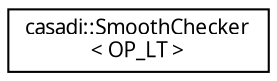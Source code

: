 digraph "Graphical Class Hierarchy"
{
  edge [fontname="FreeSans.ttf",fontsize="10",labelfontname="FreeSans.ttf",labelfontsize="10"];
  node [fontname="FreeSans.ttf",fontsize="10",shape=record];
  rankdir="LR";
  Node1 [label="casadi::SmoothChecker\l\< OP_LT \>",height=0.2,width=0.4,color="black", fillcolor="white", style="filled",URL="$d5/daa/structcasadi_1_1SmoothChecker_3_01OP__LT_01_4.html"];
}
